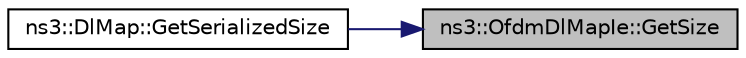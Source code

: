 digraph "ns3::OfdmDlMapIe::GetSize"
{
 // LATEX_PDF_SIZE
  edge [fontname="Helvetica",fontsize="10",labelfontname="Helvetica",labelfontsize="10"];
  node [fontname="Helvetica",fontsize="10",shape=record];
  rankdir="RL";
  Node1 [label="ns3::OfdmDlMapIe::GetSize",height=0.2,width=0.4,color="black", fillcolor="grey75", style="filled", fontcolor="black",tooltip="Get size."];
  Node1 -> Node2 [dir="back",color="midnightblue",fontsize="10",style="solid",fontname="Helvetica"];
  Node2 [label="ns3::DlMap::GetSerializedSize",height=0.2,width=0.4,color="black", fillcolor="white", style="filled",URL="$classns3_1_1_dl_map.html#a45d3a9ada511913d379708eea5ff5549",tooltip=" "];
}
